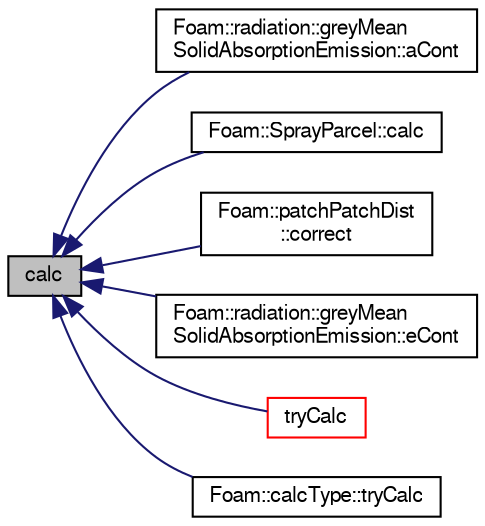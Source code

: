 digraph "calc"
{
  bgcolor="transparent";
  edge [fontname="FreeSans",fontsize="10",labelfontname="FreeSans",labelfontsize="10"];
  node [fontname="FreeSans",fontsize="10",shape=record];
  rankdir="LR";
  Node1 [label="calc",height=0.2,width=0.4,color="black", fillcolor="grey75", style="filled" fontcolor="black"];
  Node1 -> Node2 [dir="back",color="midnightblue",fontsize="10",style="solid",fontname="FreeSans"];
  Node2 [label="Foam::radiation::greyMean\lSolidAbsorptionEmission::aCont",height=0.2,width=0.4,color="black",URL="$a00932.html#af4de464063d75d4bd1f19f7e7b535ff1",tooltip="Absorption coefficient for continuous phase. "];
  Node1 -> Node3 [dir="back",color="midnightblue",fontsize="10",style="solid",fontname="FreeSans"];
  Node3 [label="Foam::SprayParcel::calc",height=0.2,width=0.4,color="black",URL="$a02342.html#a1c2aa9de8e2381d1a7be78bd687fd255",tooltip="Update parcel properties over the time interval. "];
  Node1 -> Node4 [dir="back",color="midnightblue",fontsize="10",style="solid",fontname="FreeSans"];
  Node4 [label="Foam::patchPatchDist\l::correct",height=0.2,width=0.4,color="black",URL="$a01756.html#a3ae44b28050c3aa494c1d8e18cf618c1",tooltip="Correct for mesh geom/topo changes. "];
  Node1 -> Node5 [dir="back",color="midnightblue",fontsize="10",style="solid",fontname="FreeSans"];
  Node5 [label="Foam::radiation::greyMean\lSolidAbsorptionEmission::eCont",height=0.2,width=0.4,color="black",URL="$a00932.html#a92257769e19fd632c1660eb9b5d6775c",tooltip="Emission coefficient for continuous phase. "];
  Node1 -> Node6 [dir="back",color="midnightblue",fontsize="10",style="solid",fontname="FreeSans"];
  Node6 [label="tryCalc",height=0.2,width=0.4,color="red",URL="$a10237.html#aa027c009a29fc46b2ab1c02f6a1369bf"];
  Node1 -> Node7 [dir="back",color="midnightblue",fontsize="10",style="solid",fontname="FreeSans"];
  Node7 [label="Foam::calcType::tryCalc",height=0.2,width=0.4,color="black",URL="$a00184.html#af465912d58eb69ca71d1478c072baf01",tooltip="Time loop calculations. "];
}
